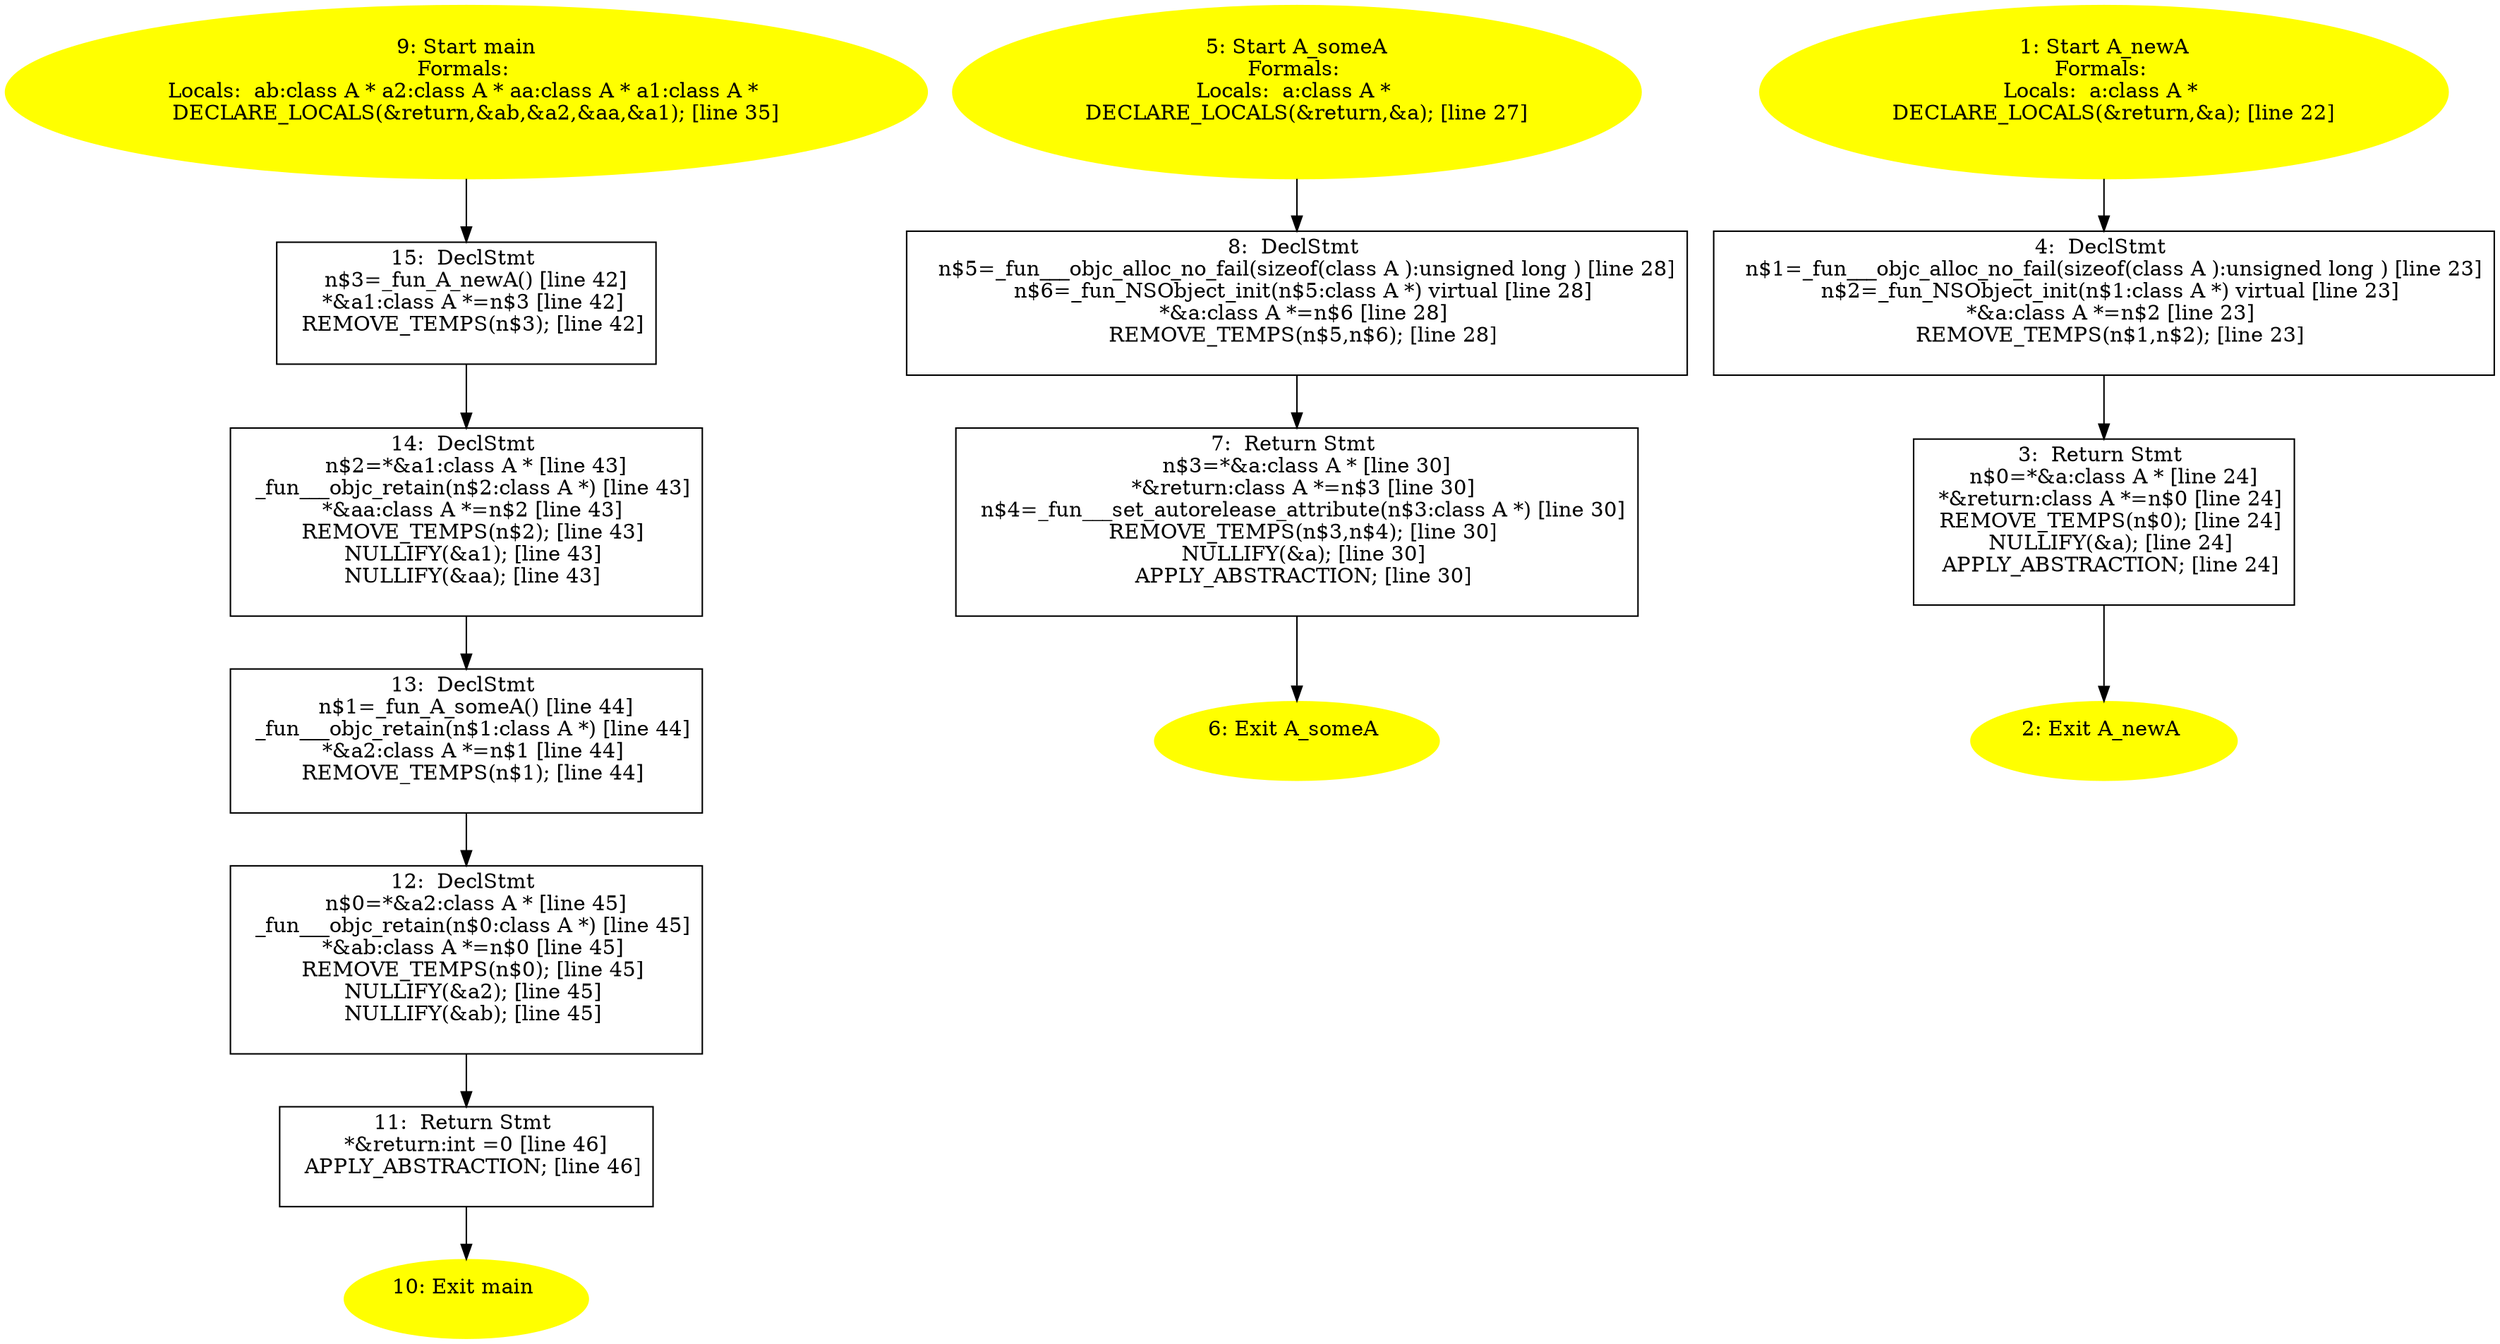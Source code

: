 /* @generated */
digraph iCFG {
15 [label="15:  DeclStmt \n   n$3=_fun_A_newA() [line 42]\n  *&a1:class A *=n$3 [line 42]\n  REMOVE_TEMPS(n$3); [line 42]\n " shape="box"]
	

	 15 -> 14 ;
14 [label="14:  DeclStmt \n   n$2=*&a1:class A * [line 43]\n  _fun___objc_retain(n$2:class A *) [line 43]\n  *&aa:class A *=n$2 [line 43]\n  REMOVE_TEMPS(n$2); [line 43]\n  NULLIFY(&a1); [line 43]\n  NULLIFY(&aa); [line 43]\n " shape="box"]
	

	 14 -> 13 ;
13 [label="13:  DeclStmt \n   n$1=_fun_A_someA() [line 44]\n  _fun___objc_retain(n$1:class A *) [line 44]\n  *&a2:class A *=n$1 [line 44]\n  REMOVE_TEMPS(n$1); [line 44]\n " shape="box"]
	

	 13 -> 12 ;
12 [label="12:  DeclStmt \n   n$0=*&a2:class A * [line 45]\n  _fun___objc_retain(n$0:class A *) [line 45]\n  *&ab:class A *=n$0 [line 45]\n  REMOVE_TEMPS(n$0); [line 45]\n  NULLIFY(&a2); [line 45]\n  NULLIFY(&ab); [line 45]\n " shape="box"]
	

	 12 -> 11 ;
11 [label="11:  Return Stmt \n   *&return:int =0 [line 46]\n  APPLY_ABSTRACTION; [line 46]\n " shape="box"]
	

	 11 -> 10 ;
10 [label="10: Exit main \n  " color=yellow style=filled]
	

9 [label="9: Start main\nFormals: \nLocals:  ab:class A * a2:class A * aa:class A * a1:class A * \n   DECLARE_LOCALS(&return,&ab,&a2,&aa,&a1); [line 35]\n " color=yellow style=filled]
	

	 9 -> 15 ;
8 [label="8:  DeclStmt \n   n$5=_fun___objc_alloc_no_fail(sizeof(class A ):unsigned long ) [line 28]\n  n$6=_fun_NSObject_init(n$5:class A *) virtual [line 28]\n  *&a:class A *=n$6 [line 28]\n  REMOVE_TEMPS(n$5,n$6); [line 28]\n " shape="box"]
	

	 8 -> 7 ;
7 [label="7:  Return Stmt \n   n$3=*&a:class A * [line 30]\n  *&return:class A *=n$3 [line 30]\n  n$4=_fun___set_autorelease_attribute(n$3:class A *) [line 30]\n  REMOVE_TEMPS(n$3,n$4); [line 30]\n  NULLIFY(&a); [line 30]\n  APPLY_ABSTRACTION; [line 30]\n " shape="box"]
	

	 7 -> 6 ;
6 [label="6: Exit A_someA \n  " color=yellow style=filled]
	

5 [label="5: Start A_someA\nFormals: \nLocals:  a:class A * \n   DECLARE_LOCALS(&return,&a); [line 27]\n " color=yellow style=filled]
	

	 5 -> 8 ;
4 [label="4:  DeclStmt \n   n$1=_fun___objc_alloc_no_fail(sizeof(class A ):unsigned long ) [line 23]\n  n$2=_fun_NSObject_init(n$1:class A *) virtual [line 23]\n  *&a:class A *=n$2 [line 23]\n  REMOVE_TEMPS(n$1,n$2); [line 23]\n " shape="box"]
	

	 4 -> 3 ;
3 [label="3:  Return Stmt \n   n$0=*&a:class A * [line 24]\n  *&return:class A *=n$0 [line 24]\n  REMOVE_TEMPS(n$0); [line 24]\n  NULLIFY(&a); [line 24]\n  APPLY_ABSTRACTION; [line 24]\n " shape="box"]
	

	 3 -> 2 ;
2 [label="2: Exit A_newA \n  " color=yellow style=filled]
	

1 [label="1: Start A_newA\nFormals: \nLocals:  a:class A * \n   DECLARE_LOCALS(&return,&a); [line 22]\n " color=yellow style=filled]
	

	 1 -> 4 ;
}
